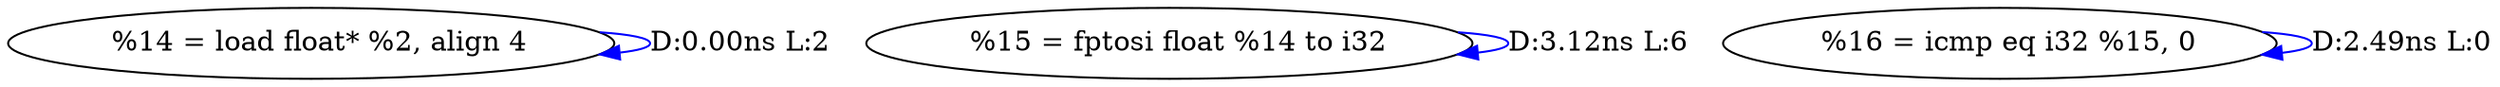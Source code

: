 digraph {
Node0x2c75500[label="  %14 = load float* %2, align 4"];
Node0x2c75500 -> Node0x2c75500[label="D:0.00ns L:2",color=blue];
Node0x2c755e0[label="  %15 = fptosi float %14 to i32"];
Node0x2c755e0 -> Node0x2c755e0[label="D:3.12ns L:6",color=blue];
Node0x2c756c0[label="  %16 = icmp eq i32 %15, 0"];
Node0x2c756c0 -> Node0x2c756c0[label="D:2.49ns L:0",color=blue];
}
